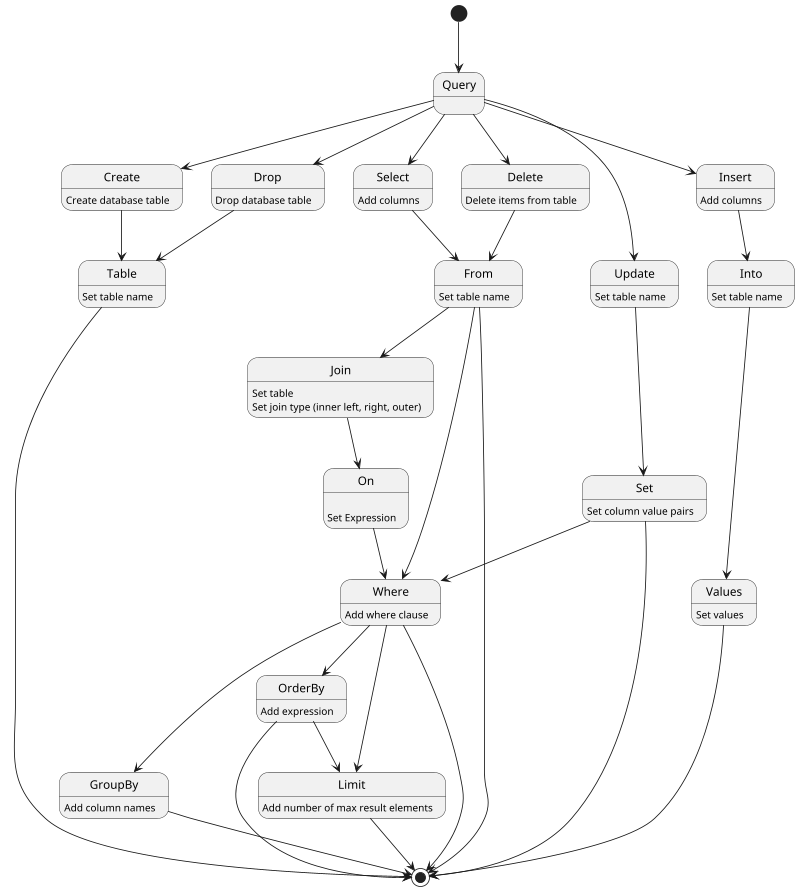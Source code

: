 @startuml

scale 800 width
state Query

state Create
Create : Create database table
state Drop
Drop : Drop database table
state Select
Select: Add columns
state Insert
Insert: Add columns
state Update
Update: Set table name
state Delete
Delete: Delete items from table

state Table
Table: Set table name
state Into
Into: Set table name
state From
From: Set table name

state Join
Join: Set table
Join: Set join type (inner left, right, outer)
state Where
Where: Add where clause
state Set
Set: Set column value pairs
state Values
Values: Set values

state On:
On: Set Expression

state GroupBy
GroupBy: Add column names
state OrderBy
OrderBy: Add expression
state Limit
Limit: Add number of max result elements

[*] --> Query
Query --> Create
Query --> Drop
Query --> Select
Query --> Insert
Query --> Update
Query --> Delete

Create --> Table
Drop --> Table
Select --> From
Insert --> Into
Delete --> From

Into --> Values
Update --> Set
Set --> Where
From --> Where
From --> Join
Join --> On
On --> Where

Where --> GroupBy
Where --> OrderBy
Where --> Limit

OrderBy --> Limit

Table --> [*]
Values ---> [*]
Where --> [*]
Set --> [*]
From --> [*]
Limit --> [*]
OrderBy --> [*]
GroupBy --> [*]

@enduml
